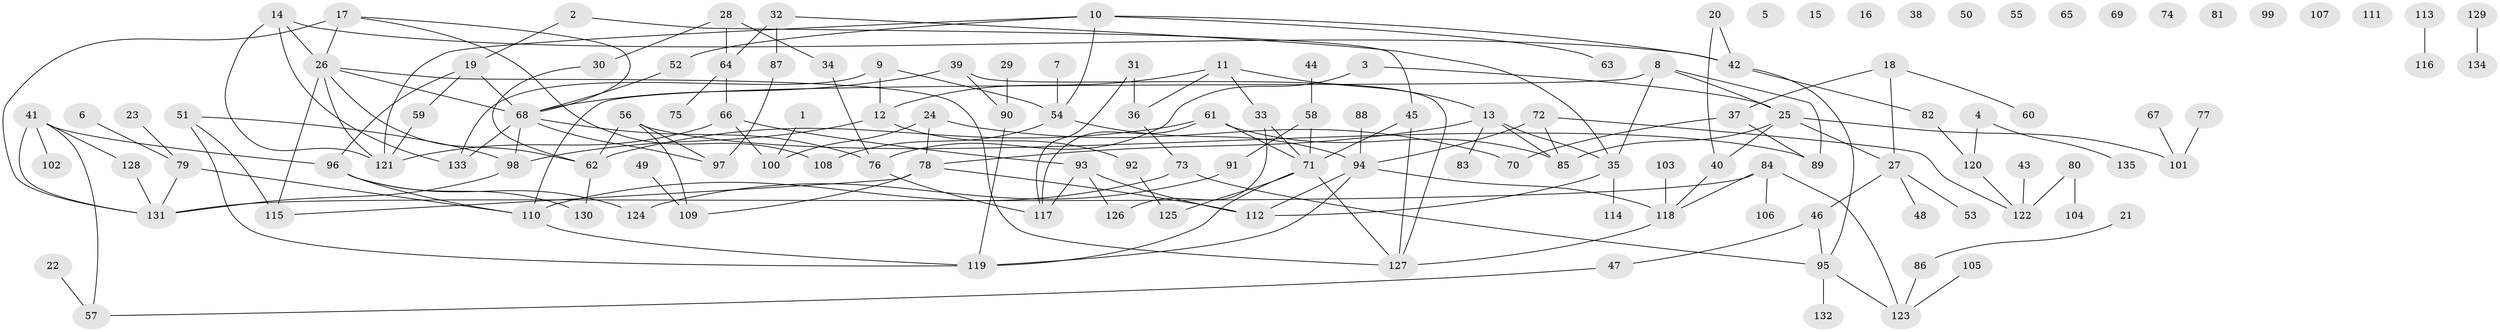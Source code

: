 // coarse degree distribution, {2: 0.1375, 6: 0.0625, 4: 0.15, 3: 0.2625, 5: 0.1625, 1: 0.1875, 7: 0.025, 11: 0.0125}
// Generated by graph-tools (version 1.1) at 2025/35/03/04/25 23:35:57]
// undirected, 135 vertices, 178 edges
graph export_dot {
  node [color=gray90,style=filled];
  1;
  2;
  3;
  4;
  5;
  6;
  7;
  8;
  9;
  10;
  11;
  12;
  13;
  14;
  15;
  16;
  17;
  18;
  19;
  20;
  21;
  22;
  23;
  24;
  25;
  26;
  27;
  28;
  29;
  30;
  31;
  32;
  33;
  34;
  35;
  36;
  37;
  38;
  39;
  40;
  41;
  42;
  43;
  44;
  45;
  46;
  47;
  48;
  49;
  50;
  51;
  52;
  53;
  54;
  55;
  56;
  57;
  58;
  59;
  60;
  61;
  62;
  63;
  64;
  65;
  66;
  67;
  68;
  69;
  70;
  71;
  72;
  73;
  74;
  75;
  76;
  77;
  78;
  79;
  80;
  81;
  82;
  83;
  84;
  85;
  86;
  87;
  88;
  89;
  90;
  91;
  92;
  93;
  94;
  95;
  96;
  97;
  98;
  99;
  100;
  101;
  102;
  103;
  104;
  105;
  106;
  107;
  108;
  109;
  110;
  111;
  112;
  113;
  114;
  115;
  116;
  117;
  118;
  119;
  120;
  121;
  122;
  123;
  124;
  125;
  126;
  127;
  128;
  129;
  130;
  131;
  132;
  133;
  134;
  135;
  1 -- 100;
  2 -- 19;
  2 -- 45;
  3 -- 25;
  3 -- 76;
  4 -- 120;
  4 -- 135;
  6 -- 79;
  7 -- 54;
  8 -- 25;
  8 -- 35;
  8 -- 89;
  8 -- 110;
  9 -- 12;
  9 -- 54;
  9 -- 133;
  10 -- 42;
  10 -- 52;
  10 -- 54;
  10 -- 63;
  10 -- 121;
  11 -- 12;
  11 -- 13;
  11 -- 33;
  11 -- 36;
  12 -- 92;
  12 -- 98;
  13 -- 35;
  13 -- 78;
  13 -- 83;
  13 -- 85;
  14 -- 26;
  14 -- 42;
  14 -- 121;
  14 -- 133;
  17 -- 26;
  17 -- 68;
  17 -- 108;
  17 -- 131;
  18 -- 27;
  18 -- 37;
  18 -- 60;
  19 -- 59;
  19 -- 68;
  19 -- 96;
  20 -- 40;
  20 -- 42;
  21 -- 86;
  22 -- 57;
  23 -- 79;
  24 -- 70;
  24 -- 78;
  24 -- 100;
  25 -- 27;
  25 -- 40;
  25 -- 85;
  25 -- 101;
  26 -- 62;
  26 -- 68;
  26 -- 115;
  26 -- 121;
  26 -- 127;
  27 -- 46;
  27 -- 48;
  27 -- 53;
  28 -- 30;
  28 -- 34;
  28 -- 64;
  29 -- 90;
  30 -- 62;
  31 -- 36;
  31 -- 117;
  32 -- 35;
  32 -- 64;
  32 -- 87;
  33 -- 71;
  33 -- 126;
  34 -- 76;
  35 -- 112;
  35 -- 114;
  36 -- 73;
  37 -- 70;
  37 -- 89;
  39 -- 68;
  39 -- 90;
  39 -- 127;
  40 -- 118;
  41 -- 57;
  41 -- 96;
  41 -- 102;
  41 -- 128;
  41 -- 131;
  42 -- 82;
  42 -- 95;
  43 -- 122;
  44 -- 58;
  45 -- 71;
  45 -- 127;
  46 -- 47;
  46 -- 95;
  47 -- 57;
  49 -- 109;
  51 -- 98;
  51 -- 115;
  51 -- 119;
  52 -- 68;
  54 -- 94;
  54 -- 108;
  56 -- 62;
  56 -- 89;
  56 -- 97;
  56 -- 109;
  58 -- 71;
  58 -- 91;
  59 -- 121;
  61 -- 62;
  61 -- 71;
  61 -- 85;
  61 -- 117;
  62 -- 130;
  64 -- 66;
  64 -- 75;
  66 -- 93;
  66 -- 100;
  66 -- 121;
  67 -- 101;
  68 -- 76;
  68 -- 97;
  68 -- 98;
  68 -- 133;
  71 -- 119;
  71 -- 125;
  71 -- 127;
  72 -- 85;
  72 -- 94;
  72 -- 122;
  73 -- 95;
  73 -- 110;
  76 -- 117;
  77 -- 101;
  78 -- 109;
  78 -- 112;
  78 -- 115;
  79 -- 110;
  79 -- 131;
  80 -- 104;
  80 -- 122;
  82 -- 120;
  84 -- 106;
  84 -- 118;
  84 -- 123;
  84 -- 131;
  86 -- 123;
  87 -- 97;
  88 -- 94;
  90 -- 119;
  91 -- 124;
  92 -- 125;
  93 -- 112;
  93 -- 117;
  93 -- 126;
  94 -- 112;
  94 -- 118;
  94 -- 119;
  95 -- 123;
  95 -- 132;
  96 -- 110;
  96 -- 124;
  96 -- 130;
  98 -- 131;
  103 -- 118;
  105 -- 123;
  110 -- 119;
  113 -- 116;
  118 -- 127;
  120 -- 122;
  128 -- 131;
  129 -- 134;
}
